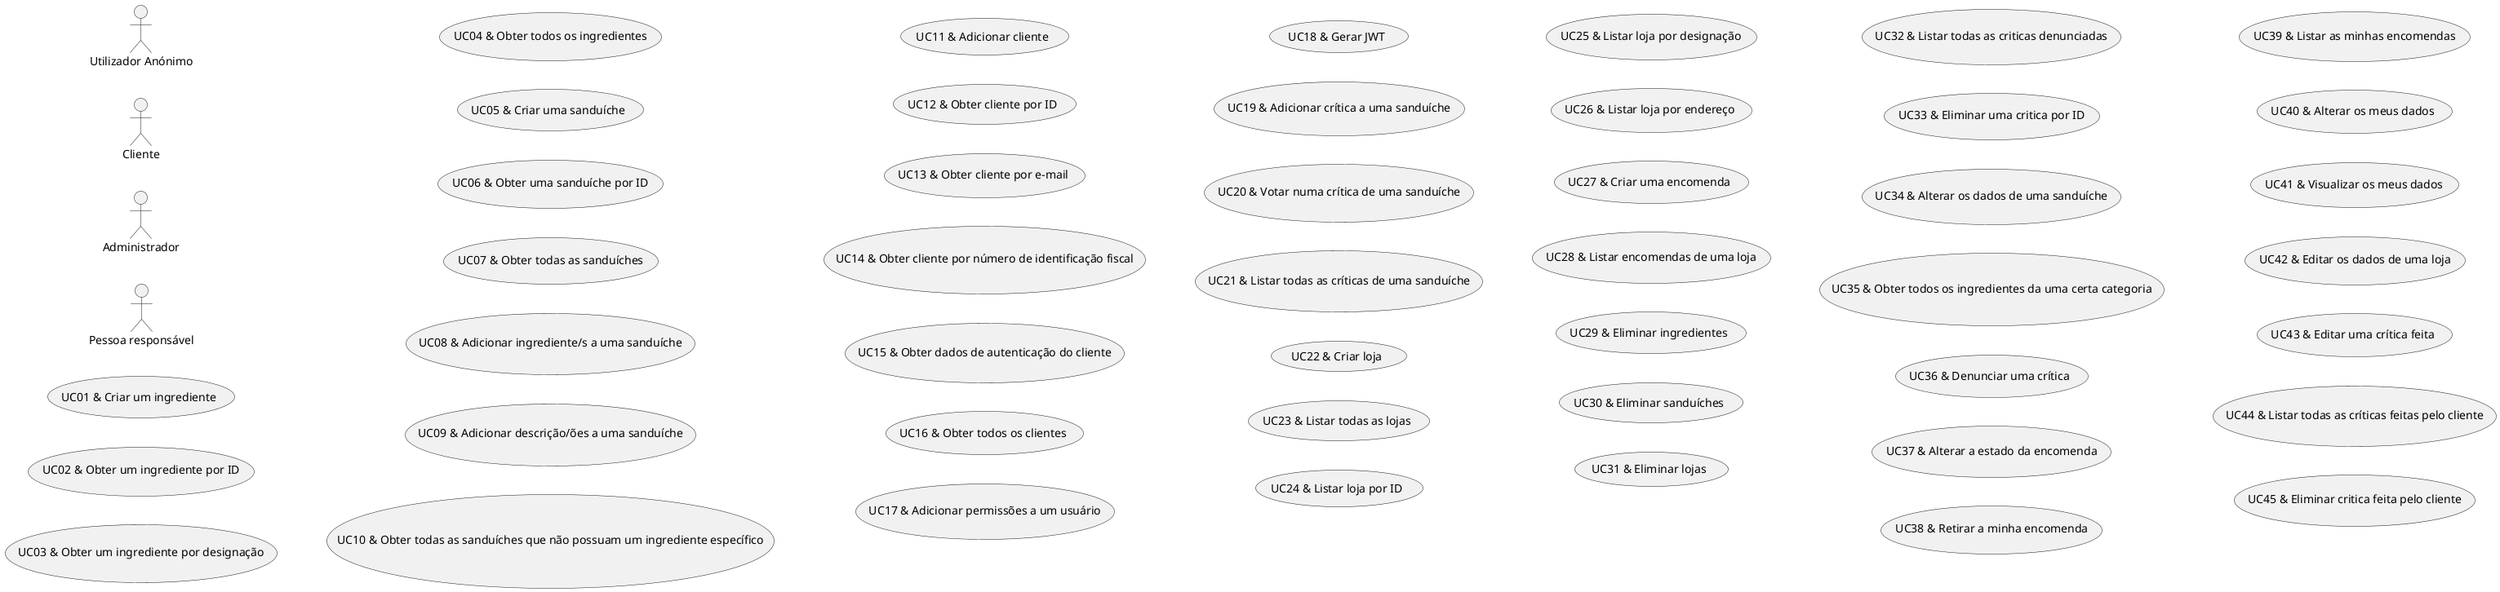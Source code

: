 @startuml Users Cases Diagram 

left to right direction


:Utilizador Anónimo: as aCostumer
:Cliente: as rCostumer
:Administrador: as admin
:Pessoa responsável: as person


(UC01 & Criar um ingrediente) as UC01
(UC02 & Obter um ingrediente por ID) as UC02
(UC03 & Obter um ingrediente por designação) as UC03
(UC04 & Obter todos os ingredientes) as UC04

(UC05 & Criar uma sanduíche) as UC05
(UC06 & Obter uma sanduíche por ID) as UC06
(UC07 & Obter todas as sanduíches) as UC07
(UC08 & Adicionar ingrediente/s a uma sanduíche) as UC08
(UC09 & Adicionar descrição/ões a uma sanduíche) as UC09
(UC10 & Obter todas as sanduíches que não possuam um ingrediente específico) as UC10

(UC11 & Adicionar cliente) as UC11
(UC12 & Obter cliente por ID) as UC12
(UC13 & Obter cliente por e-mail) as UC13
(UC14 & Obter cliente por número de identificação fiscal) as UC14
(UC15 & Obter dados de autenticação do cliente) as UC15
(UC16 & Obter todos os clientes) as UC16
(UC17 & Adicionar permissões a um usuário) as UC17
(UC18 & Gerar JWT) as UC18

(UC19 & Adicionar crítica a uma sanduíche) as UC19 
(UC20 & Votar numa crítica de uma sanduíche) as UC20
(UC21 & Listar todas as críticas de uma sanduíche) as UC21

(UC22 & Criar loja) as UC22
(UC23 & Listar todas as lojas) as UC23
(UC24 & Listar loja por ID) as UC24
(UC25 & Listar loja por designação) as UC25
(UC26 & Listar loja por endereço) as UC26


(UC27 & Criar uma encomenda) as UC27
(UC28 & Listar encomendas de uma loja) as UC28
(UC29 & Eliminar ingredientes) as UC29


(UC30 & Eliminar sanduíches) as UC30
(UC31 & Eliminar lojas) as UC31
(UC32 & Listar todas as criticas denunciadas) as UC32
(UC33 & Eliminar uma critica por ID) as UC33
(UC34 & Alterar os dados de uma sanduíche) as UC34
(UC35 & Obter todos os ingredientes da uma certa categoria) as UC35
(UC36 & Denunciar uma crítica) as UC36
(UC37 & Alterar a estado da encomenda) as UC37
(UC38 & Retirar a minha encomenda) as UC38
(UC39 & Listar as minhas encomendas) as UC39

(UC40 & Alterar os meus dados) as UC40
(UC41 & Visualizar os meus dados) as UC41
(UC42 & Editar os dados de uma loja) as UC42
(UC43 & Editar uma crítica feita) as UC43
(UC44 & Listar todas as críticas feitas pelo cliente) as UC44
(UC45 & Eliminar critica feita pelo cliente) as UC45


@enduml


